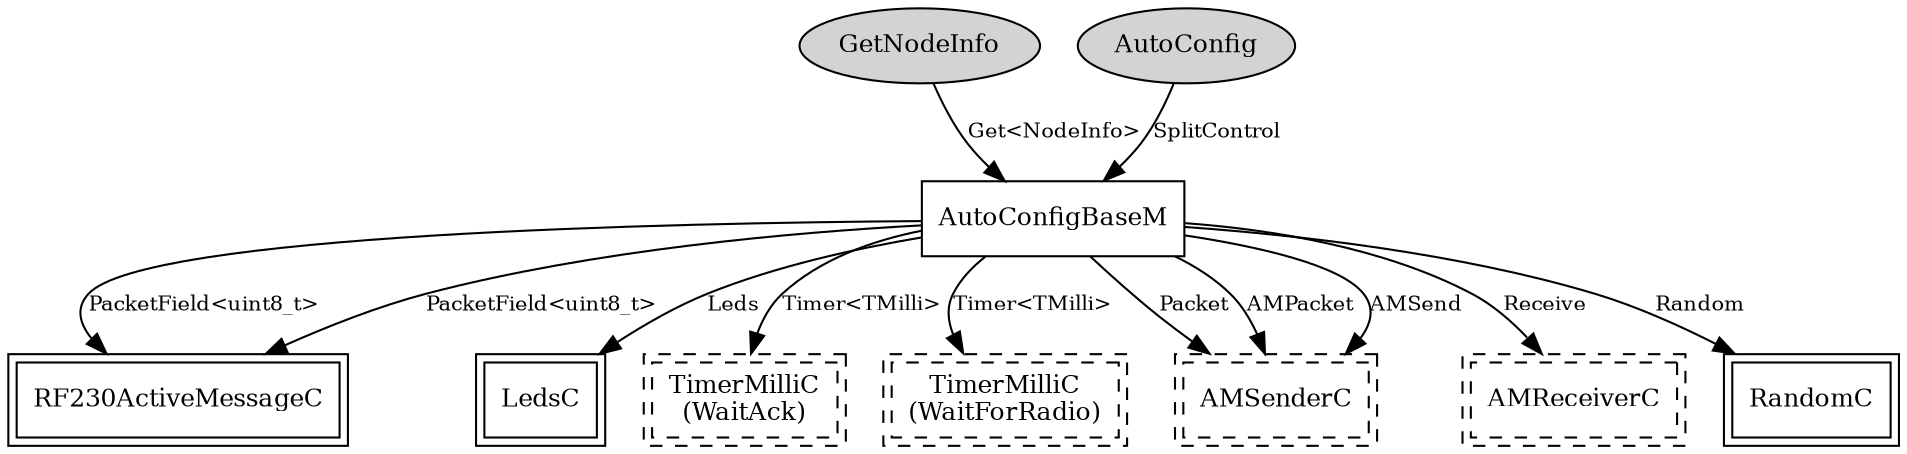 digraph "AutoConfigBaseC" {
  n0x2b3f41fdc9e8 [shape=ellipse, style=filled, label="GetNodeInfo", fontsize=12];
  "AutoConfigBaseM" [fontsize=12, shape=box, URL="../chtml/AutoConfigBaseM.html"];
  n0x2b3f41f99d30 [shape=ellipse, style=filled, label="AutoConfig", fontsize=12];
  "AutoConfigBaseM" [fontsize=12, shape=box, URL="../chtml/AutoConfigBaseM.html"];
  "AutoConfigBaseM" [fontsize=12, shape=box, URL="../chtml/AutoConfigBaseM.html"];
  "RF230ActiveMessageC" [fontsize=12, shape=box,peripheries=2, URL="../chtml/tos.chips.rf230.RF230ActiveMessageC.html"];
  "AutoConfigBaseM" [fontsize=12, shape=box, URL="../chtml/AutoConfigBaseM.html"];
  "RF230ActiveMessageC" [fontsize=12, shape=box,peripheries=2, URL="../chtml/tos.chips.rf230.RF230ActiveMessageC.html"];
  "AutoConfigBaseM" [fontsize=12, shape=box, URL="../chtml/AutoConfigBaseM.html"];
  "LedsC" [fontsize=12, shape=box,peripheries=2, URL="../chtml/tos.system.LedsC.html"];
  "AutoConfigBaseM" [fontsize=12, shape=box, URL="../chtml/AutoConfigBaseM.html"];
  "AutoConfigBaseC.WaitAck" [fontsize=12, shape=box,peripheries=2, style=dashed, label="TimerMilliC\n(WaitAck)", URL="../chtml/tos.system.TimerMilliC.html"];
  "AutoConfigBaseM" [fontsize=12, shape=box, URL="../chtml/AutoConfigBaseM.html"];
  "AutoConfigBaseC.WaitForRadio" [fontsize=12, shape=box,peripheries=2, style=dashed, label="TimerMilliC\n(WaitForRadio)", URL="../chtml/tos.system.TimerMilliC.html"];
  "AutoConfigBaseM" [fontsize=12, shape=box, URL="../chtml/AutoConfigBaseM.html"];
  "AutoConfigBaseC.AMSenderC" [fontsize=12, shape=box,peripheries=2, style=dashed, label="AMSenderC", URL="../chtml/tos.system.AMSenderC.html"];
  "AutoConfigBaseM" [fontsize=12, shape=box, URL="../chtml/AutoConfigBaseM.html"];
  "AutoConfigBaseC.AMSenderC" [fontsize=12, shape=box,peripheries=2, style=dashed, label="AMSenderC", URL="../chtml/tos.system.AMSenderC.html"];
  "AutoConfigBaseM" [fontsize=12, shape=box, URL="../chtml/AutoConfigBaseM.html"];
  "AutoConfigBaseC.AMSenderC" [fontsize=12, shape=box,peripheries=2, style=dashed, label="AMSenderC", URL="../chtml/tos.system.AMSenderC.html"];
  "AutoConfigBaseM" [fontsize=12, shape=box, URL="../chtml/AutoConfigBaseM.html"];
  "AutoConfigBaseC.AMReceiverC" [fontsize=12, shape=box,peripheries=2, style=dashed, label="AMReceiverC", URL="../chtml/tos.system.AMReceiverC.html"];
  "AutoConfigBaseM" [fontsize=12, shape=box, URL="../chtml/AutoConfigBaseM.html"];
  "RandomC" [fontsize=12, shape=box,peripheries=2, URL="../chtml/tos.system.RandomC.html"];
  "n0x2b3f41fdc9e8" -> "AutoConfigBaseM" [label="Get<NodeInfo>", URL="../ihtml/tos.interfaces.Get.html", fontsize=10];
  "n0x2b3f41f99d30" -> "AutoConfigBaseM" [label="SplitControl", URL="../ihtml/tos.interfaces.SplitControl.html", fontsize=10];
  "AutoConfigBaseM" -> "RF230ActiveMessageC" [label="PacketField<uint8_t>", URL="../ihtml/tos.lib.rfxlink.util.PacketField.html", fontsize=10];
  "AutoConfigBaseM" -> "RF230ActiveMessageC" [label="PacketField<uint8_t>", URL="../ihtml/tos.lib.rfxlink.util.PacketField.html", fontsize=10];
  "AutoConfigBaseM" -> "LedsC" [label="Leds", URL="../ihtml/tos.interfaces.Leds.html", fontsize=10];
  "AutoConfigBaseM" -> "AutoConfigBaseC.WaitAck" [label="Timer<TMilli>", URL="../ihtml/tos.lib.timer.Timer.html", fontsize=10];
  "AutoConfigBaseM" -> "AutoConfigBaseC.WaitForRadio" [label="Timer<TMilli>", URL="../ihtml/tos.lib.timer.Timer.html", fontsize=10];
  "AutoConfigBaseM" -> "AutoConfigBaseC.AMSenderC" [label="Packet", URL="../ihtml/tos.interfaces.Packet.html", fontsize=10];
  "AutoConfigBaseM" -> "AutoConfigBaseC.AMSenderC" [label="AMPacket", URL="../ihtml/tos.interfaces.AMPacket.html", fontsize=10];
  "AutoConfigBaseM" -> "AutoConfigBaseC.AMSenderC" [label="AMSend", URL="../ihtml/tos.interfaces.AMSend.html", fontsize=10];
  "AutoConfigBaseM" -> "AutoConfigBaseC.AMReceiverC" [label="Receive", URL="../ihtml/tos.interfaces.Receive.html", fontsize=10];
  "AutoConfigBaseM" -> "RandomC" [label="Random", URL="../ihtml/tos.interfaces.Random.html", fontsize=10];
}
